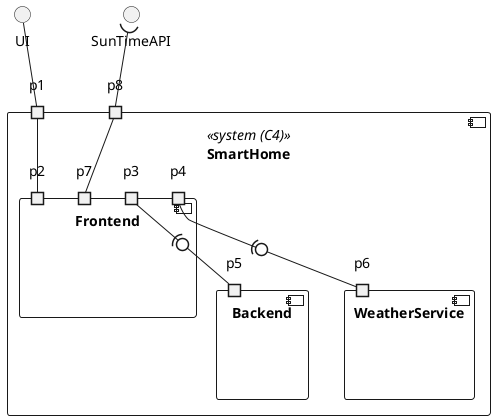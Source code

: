 @startuml
'https://plantuml.com/component-diagram
component SmartHome <<system (C4)>> {

    port p1
    port p8

    component Frontend {
        port p2
        port p3
        port p4
        port p7
    }

    component Backend {
            port p5
        }

    component WeatherService {

            port p6
        }
}

p1 -up- UI
p1 - p2
p3 -(0- p5
p4 -(0- p6
p7 -down- p8
p8 -up-( SunTimeAPI


@enduml